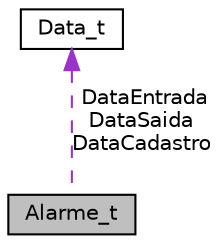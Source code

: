 digraph "Alarme_t"
{
 // LATEX_PDF_SIZE
  edge [fontname="Helvetica",fontsize="10",labelfontname="Helvetica",labelfontsize="10"];
  node [fontname="Helvetica",fontsize="10",shape=record];
  Node1 [label="Alarme_t",height=0.2,width=0.4,color="black", fillcolor="grey75", style="filled", fontcolor="black",tooltip=" "];
  Node2 -> Node1 [dir="back",color="darkorchid3",fontsize="10",style="dashed",label=" DataEntrada\nDataSaida\nDataCadastro" ,fontname="Helvetica"];
  Node2 [label="Data_t",height=0.2,width=0.4,color="black", fillcolor="white", style="filled",URL="$struct_data__t.html",tooltip="Tipo de dados para datas."];
}
